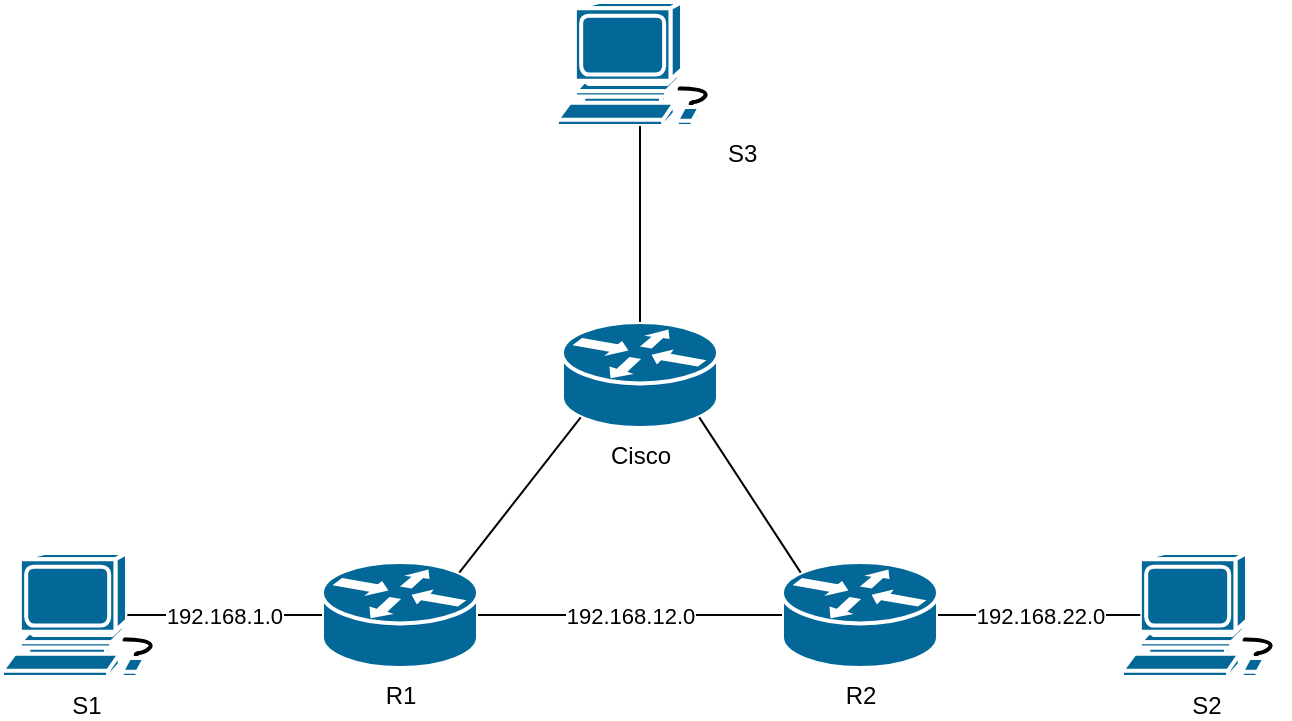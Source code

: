 <mxfile version="12.6.5" type="device"><diagram id="OG3KbNDw6_pbi6IFRGYy" name="Page-1"><mxGraphModel dx="1102" dy="636" grid="1" gridSize="10" guides="1" tooltips="1" connect="1" arrows="1" fold="1" page="1" pageScale="1" pageWidth="850" pageHeight="1100" math="0" shadow="0"><root><mxCell id="0"/><mxCell id="1" parent="0"/><mxCell id="J0QTxk8bfRMLX7lRjB1c-1" value="S3&lt;br&gt;" style="shape=mxgraph.cisco.computers_and_peripherals.workstation;html=1;pointerEvents=1;dashed=0;fillColor=#036897;strokeColor=#ffffff;strokeWidth=2;verticalLabelPosition=bottom;verticalAlign=top;align=left;outlineConnect=0;labelPosition=right;" vertex="1" parent="1"><mxGeometry x="287.5" y="20" width="83" height="62" as="geometry"/></mxCell><mxCell id="J0QTxk8bfRMLX7lRjB1c-2" value="Cisco" style="shape=mxgraph.cisco.routers.router;html=1;pointerEvents=1;dashed=0;fillColor=#036897;strokeColor=#ffffff;strokeWidth=2;verticalLabelPosition=bottom;verticalAlign=top;align=center;outlineConnect=0;" vertex="1" parent="1"><mxGeometry x="290" y="180" width="78" height="53" as="geometry"/></mxCell><mxCell id="J0QTxk8bfRMLX7lRjB1c-3" value="R1&lt;br&gt;" style="shape=mxgraph.cisco.routers.router;html=1;pointerEvents=1;dashed=0;fillColor=#036897;strokeColor=#ffffff;strokeWidth=2;verticalLabelPosition=bottom;verticalAlign=top;align=center;outlineConnect=0;" vertex="1" parent="1"><mxGeometry x="170" y="300" width="78" height="53" as="geometry"/></mxCell><mxCell id="J0QTxk8bfRMLX7lRjB1c-4" value="" style="endArrow=none;html=1;exitX=0.88;exitY=0.1;exitDx=0;exitDy=0;exitPerimeter=0;entryX=0.12;entryY=0.9;entryDx=0;entryDy=0;entryPerimeter=0;" edge="1" parent="1" source="J0QTxk8bfRMLX7lRjB1c-3" target="J0QTxk8bfRMLX7lRjB1c-2"><mxGeometry width="50" height="50" relative="1" as="geometry"><mxPoint x="120" y="430" as="sourcePoint"/><mxPoint x="270" y="270" as="targetPoint"/></mxGeometry></mxCell><mxCell id="J0QTxk8bfRMLX7lRjB1c-5" value="R2&lt;br&gt;" style="shape=mxgraph.cisco.routers.router;html=1;pointerEvents=1;dashed=0;fillColor=#036897;strokeColor=#ffffff;strokeWidth=2;verticalLabelPosition=bottom;verticalAlign=top;align=center;outlineConnect=0;" vertex="1" parent="1"><mxGeometry x="400" y="300" width="78" height="53" as="geometry"/></mxCell><mxCell id="J0QTxk8bfRMLX7lRjB1c-6" value="" style="endArrow=none;html=1;exitX=0.12;exitY=0.1;exitDx=0;exitDy=0;exitPerimeter=0;entryX=0.88;entryY=0.9;entryDx=0;entryDy=0;entryPerimeter=0;" edge="1" parent="1" source="J0QTxk8bfRMLX7lRjB1c-5" target="J0QTxk8bfRMLX7lRjB1c-2"><mxGeometry width="50" height="50" relative="1" as="geometry"><mxPoint x="170" y="420" as="sourcePoint"/><mxPoint x="395" y="240" as="targetPoint"/></mxGeometry></mxCell><mxCell id="J0QTxk8bfRMLX7lRjB1c-7" value="" style="endArrow=none;html=1;entryX=0.5;entryY=1;entryDx=0;entryDy=0;entryPerimeter=0;exitX=0.5;exitY=0;exitDx=0;exitDy=0;exitPerimeter=0;" edge="1" parent="1" source="J0QTxk8bfRMLX7lRjB1c-2" target="J0QTxk8bfRMLX7lRjB1c-1"><mxGeometry width="50" height="50" relative="1" as="geometry"><mxPoint x="170" y="420" as="sourcePoint"/><mxPoint x="220" y="370" as="targetPoint"/></mxGeometry></mxCell><mxCell id="J0QTxk8bfRMLX7lRjB1c-8" value="192.168.12.0" style="endArrow=none;html=1;entryX=0;entryY=0.5;entryDx=0;entryDy=0;entryPerimeter=0;exitX=1;exitY=0.5;exitDx=0;exitDy=0;exitPerimeter=0;" edge="1" parent="1" source="J0QTxk8bfRMLX7lRjB1c-3" target="J0QTxk8bfRMLX7lRjB1c-5"><mxGeometry width="50" height="50" relative="1" as="geometry"><mxPoint x="170" y="420" as="sourcePoint"/><mxPoint x="220" y="370" as="targetPoint"/></mxGeometry></mxCell><mxCell id="J0QTxk8bfRMLX7lRjB1c-9" value="S2" style="shape=mxgraph.cisco.computers_and_peripherals.workstation;html=1;pointerEvents=1;dashed=0;fillColor=#036897;strokeColor=#ffffff;strokeWidth=2;verticalLabelPosition=bottom;verticalAlign=top;align=center;outlineConnect=0;" vertex="1" parent="1"><mxGeometry x="570" y="295.5" width="83" height="62" as="geometry"/></mxCell><mxCell id="J0QTxk8bfRMLX7lRjB1c-10" value="192.168.22.0" style="endArrow=none;html=1;exitX=1;exitY=0.5;exitDx=0;exitDy=0;exitPerimeter=0;entryX=0.11;entryY=0.5;entryDx=0;entryDy=0;entryPerimeter=0;" edge="1" parent="1" source="J0QTxk8bfRMLX7lRjB1c-5" target="J0QTxk8bfRMLX7lRjB1c-9"><mxGeometry width="50" height="50" relative="1" as="geometry"><mxPoint x="540" y="360" as="sourcePoint"/><mxPoint x="560" y="327" as="targetPoint"/></mxGeometry></mxCell><mxCell id="J0QTxk8bfRMLX7lRjB1c-11" value="S1" style="shape=mxgraph.cisco.computers_and_peripherals.workstation;html=1;pointerEvents=1;dashed=0;fillColor=#036897;strokeColor=#ffffff;strokeWidth=2;verticalLabelPosition=bottom;verticalAlign=top;align=center;outlineConnect=0;" vertex="1" parent="1"><mxGeometry x="10" y="295.5" width="83" height="62" as="geometry"/></mxCell><mxCell id="J0QTxk8bfRMLX7lRjB1c-12" value="192.168.1.0" style="endArrow=none;html=1;entryX=0;entryY=0.5;entryDx=0;entryDy=0;entryPerimeter=0;exitX=0.755;exitY=0.5;exitDx=0;exitDy=0;exitPerimeter=0;" edge="1" parent="1" source="J0QTxk8bfRMLX7lRjB1c-11" target="J0QTxk8bfRMLX7lRjB1c-3"><mxGeometry width="50" height="50" relative="1" as="geometry"><mxPoint x="10" y="430" as="sourcePoint"/><mxPoint x="60" y="380" as="targetPoint"/></mxGeometry></mxCell></root></mxGraphModel></diagram></mxfile>